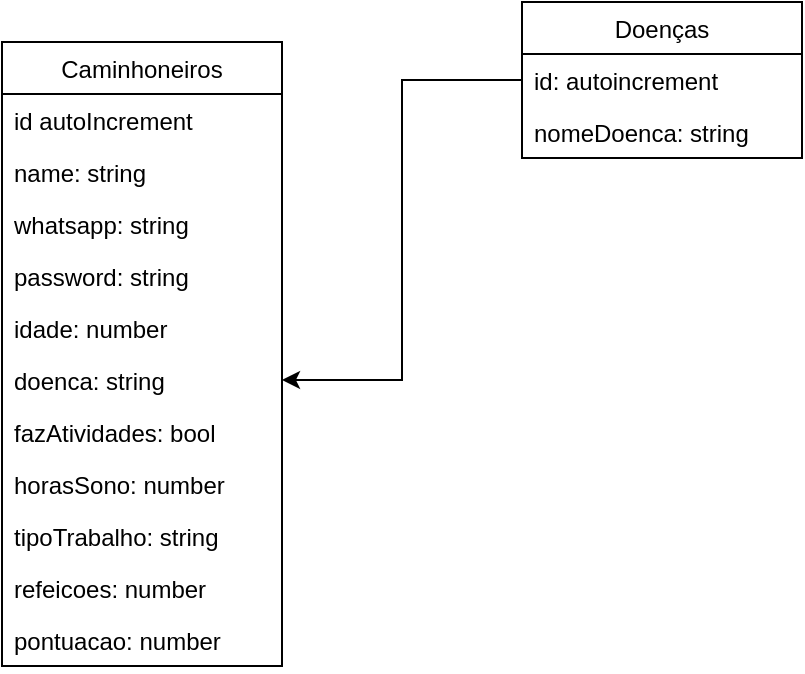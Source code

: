 <mxfile version="13.2.3"><diagram id="HHIPZ0cfShupFQAp8PWg" name="Page-1"><mxGraphModel dx="1422" dy="762" grid="1" gridSize="10" guides="1" tooltips="1" connect="1" arrows="1" fold="1" page="1" pageScale="1" pageWidth="827" pageHeight="1169" math="0" shadow="0"><root><mxCell id="0"/><mxCell id="1" parent="0"/><mxCell id="ljneWb4ucPW0djqof9R5-2" value="Caminhoneiros" style="swimlane;fontStyle=0;childLayout=stackLayout;horizontal=1;startSize=26;fillColor=none;horizontalStack=0;resizeParent=1;resizeParentMax=0;resizeLast=0;collapsible=1;marginBottom=0;" vertex="1" parent="1"><mxGeometry x="40" y="40" width="140" height="312" as="geometry"/></mxCell><mxCell id="ljneWb4ucPW0djqof9R5-3" value="id autoIncrement" style="text;strokeColor=none;fillColor=none;align=left;verticalAlign=top;spacingLeft=4;spacingRight=4;overflow=hidden;rotatable=0;points=[[0,0.5],[1,0.5]];portConstraint=eastwest;" vertex="1" parent="ljneWb4ucPW0djqof9R5-2"><mxGeometry y="26" width="140" height="26" as="geometry"/></mxCell><mxCell id="ljneWb4ucPW0djqof9R5-4" value="name: string" style="text;strokeColor=none;fillColor=none;align=left;verticalAlign=top;spacingLeft=4;spacingRight=4;overflow=hidden;rotatable=0;points=[[0,0.5],[1,0.5]];portConstraint=eastwest;" vertex="1" parent="ljneWb4ucPW0djqof9R5-2"><mxGeometry y="52" width="140" height="26" as="geometry"/></mxCell><mxCell id="ljneWb4ucPW0djqof9R5-5" value="whatsapp: string" style="text;strokeColor=none;fillColor=none;align=left;verticalAlign=top;spacingLeft=4;spacingRight=4;overflow=hidden;rotatable=0;points=[[0,0.5],[1,0.5]];portConstraint=eastwest;" vertex="1" parent="ljneWb4ucPW0djqof9R5-2"><mxGeometry y="78" width="140" height="26" as="geometry"/></mxCell><mxCell id="ljneWb4ucPW0djqof9R5-8" value="password: string&#10;" style="text;strokeColor=none;fillColor=none;align=left;verticalAlign=top;spacingLeft=4;spacingRight=4;overflow=hidden;rotatable=0;points=[[0,0.5],[1,0.5]];portConstraint=eastwest;" vertex="1" parent="ljneWb4ucPW0djqof9R5-2"><mxGeometry y="104" width="140" height="26" as="geometry"/></mxCell><mxCell id="ljneWb4ucPW0djqof9R5-9" value="idade: number&#10;" style="text;strokeColor=none;fillColor=none;align=left;verticalAlign=top;spacingLeft=4;spacingRight=4;overflow=hidden;rotatable=0;points=[[0,0.5],[1,0.5]];portConstraint=eastwest;" vertex="1" parent="ljneWb4ucPW0djqof9R5-2"><mxGeometry y="130" width="140" height="26" as="geometry"/></mxCell><mxCell id="ljneWb4ucPW0djqof9R5-10" value="doenca: string" style="text;strokeColor=none;fillColor=none;align=left;verticalAlign=top;spacingLeft=4;spacingRight=4;overflow=hidden;rotatable=0;points=[[0,0.5],[1,0.5]];portConstraint=eastwest;" vertex="1" parent="ljneWb4ucPW0djqof9R5-2"><mxGeometry y="156" width="140" height="26" as="geometry"/></mxCell><mxCell id="ljneWb4ucPW0djqof9R5-11" value="fazAtividades: bool" style="text;strokeColor=none;fillColor=none;align=left;verticalAlign=top;spacingLeft=4;spacingRight=4;overflow=hidden;rotatable=0;points=[[0,0.5],[1,0.5]];portConstraint=eastwest;" vertex="1" parent="ljneWb4ucPW0djqof9R5-2"><mxGeometry y="182" width="140" height="26" as="geometry"/></mxCell><mxCell id="ljneWb4ucPW0djqof9R5-12" value="horasSono: number" style="text;strokeColor=none;fillColor=none;align=left;verticalAlign=top;spacingLeft=4;spacingRight=4;overflow=hidden;rotatable=0;points=[[0,0.5],[1,0.5]];portConstraint=eastwest;" vertex="1" parent="ljneWb4ucPW0djqof9R5-2"><mxGeometry y="208" width="140" height="26" as="geometry"/></mxCell><mxCell id="ljneWb4ucPW0djqof9R5-13" value="tipoTrabalho: string&#10;" style="text;strokeColor=none;fillColor=none;align=left;verticalAlign=top;spacingLeft=4;spacingRight=4;overflow=hidden;rotatable=0;points=[[0,0.5],[1,0.5]];portConstraint=eastwest;" vertex="1" parent="ljneWb4ucPW0djqof9R5-2"><mxGeometry y="234" width="140" height="26" as="geometry"/></mxCell><mxCell id="ljneWb4ucPW0djqof9R5-14" value="refeicoes: number&#10;" style="text;strokeColor=none;fillColor=none;align=left;verticalAlign=top;spacingLeft=4;spacingRight=4;overflow=hidden;rotatable=0;points=[[0,0.5],[1,0.5]];portConstraint=eastwest;" vertex="1" parent="ljneWb4ucPW0djqof9R5-2"><mxGeometry y="260" width="140" height="26" as="geometry"/></mxCell><mxCell id="ljneWb4ucPW0djqof9R5-7" value="pontuacao: number&#10;" style="text;strokeColor=none;fillColor=none;align=left;verticalAlign=top;spacingLeft=4;spacingRight=4;overflow=hidden;rotatable=0;points=[[0,0.5],[1,0.5]];portConstraint=eastwest;" vertex="1" parent="ljneWb4ucPW0djqof9R5-2"><mxGeometry y="286" width="140" height="26" as="geometry"/></mxCell><mxCell id="ljneWb4ucPW0djqof9R5-19" style="edgeStyle=orthogonalEdgeStyle;rounded=0;orthogonalLoop=1;jettySize=auto;html=1;entryX=1;entryY=0.5;entryDx=0;entryDy=0;" edge="1" parent="1" source="ljneWb4ucPW0djqof9R5-16" target="ljneWb4ucPW0djqof9R5-10"><mxGeometry relative="1" as="geometry"/></mxCell><mxCell id="ljneWb4ucPW0djqof9R5-15" value="Doenças" style="swimlane;fontStyle=0;childLayout=stackLayout;horizontal=1;startSize=26;fillColor=none;horizontalStack=0;resizeParent=1;resizeParentMax=0;resizeLast=0;collapsible=1;marginBottom=0;" vertex="1" parent="1"><mxGeometry x="300" y="20" width="140" height="78" as="geometry"/></mxCell><mxCell id="ljneWb4ucPW0djqof9R5-16" value="id: autoincrement" style="text;strokeColor=none;fillColor=none;align=left;verticalAlign=top;spacingLeft=4;spacingRight=4;overflow=hidden;rotatable=0;points=[[0,0.5],[1,0.5]];portConstraint=eastwest;" vertex="1" parent="ljneWb4ucPW0djqof9R5-15"><mxGeometry y="26" width="140" height="26" as="geometry"/></mxCell><mxCell id="ljneWb4ucPW0djqof9R5-17" value="nomeDoenca: string" style="text;strokeColor=none;fillColor=none;align=left;verticalAlign=top;spacingLeft=4;spacingRight=4;overflow=hidden;rotatable=0;points=[[0,0.5],[1,0.5]];portConstraint=eastwest;" vertex="1" parent="ljneWb4ucPW0djqof9R5-15"><mxGeometry y="52" width="140" height="26" as="geometry"/></mxCell></root></mxGraphModel></diagram></mxfile>